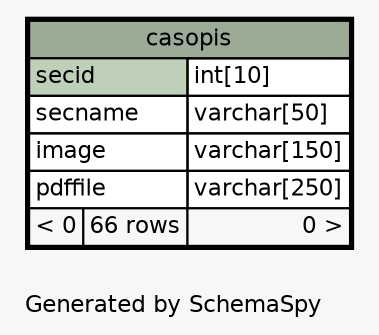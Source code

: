 // dot 2.38.0 on Mac OS X 10.9.4
// SchemaSpy rev 590
digraph "oneDegreeRelationshipsDiagram" {
  graph [
    rankdir="RL"
    bgcolor="#f7f7f7"
    label="\nGenerated by SchemaSpy"
    labeljust="l"
    nodesep="0.18"
    ranksep="0.46"
    fontname="Helvetica"
    fontsize="11"
  ];
  node [
    fontname="Helvetica"
    fontsize="11"
    shape="plaintext"
  ];
  edge [
    arrowsize="0.8"
  ];
  "casopis" [
    label=<
    <TABLE BORDER="2" CELLBORDER="1" CELLSPACING="0" BGCOLOR="#ffffff">
      <TR><TD COLSPAN="3" BGCOLOR="#9bab96" ALIGN="CENTER">casopis</TD></TR>
      <TR><TD PORT="secid" COLSPAN="2" BGCOLOR="#bed1b8" ALIGN="LEFT">secid</TD><TD PORT="secid.type" ALIGN="LEFT">int[10]</TD></TR>
      <TR><TD PORT="secname" COLSPAN="2" ALIGN="LEFT">secname</TD><TD PORT="secname.type" ALIGN="LEFT">varchar[50]</TD></TR>
      <TR><TD PORT="image" COLSPAN="2" ALIGN="LEFT">image</TD><TD PORT="image.type" ALIGN="LEFT">varchar[150]</TD></TR>
      <TR><TD PORT="pdffile" COLSPAN="2" ALIGN="LEFT">pdffile</TD><TD PORT="pdffile.type" ALIGN="LEFT">varchar[250]</TD></TR>
      <TR><TD ALIGN="LEFT" BGCOLOR="#f7f7f7">&lt; 0</TD><TD ALIGN="RIGHT" BGCOLOR="#f7f7f7">66 rows</TD><TD ALIGN="RIGHT" BGCOLOR="#f7f7f7">0 &gt;</TD></TR>
    </TABLE>>
    URL="casopis.html"
    tooltip="casopis"
  ];
}
